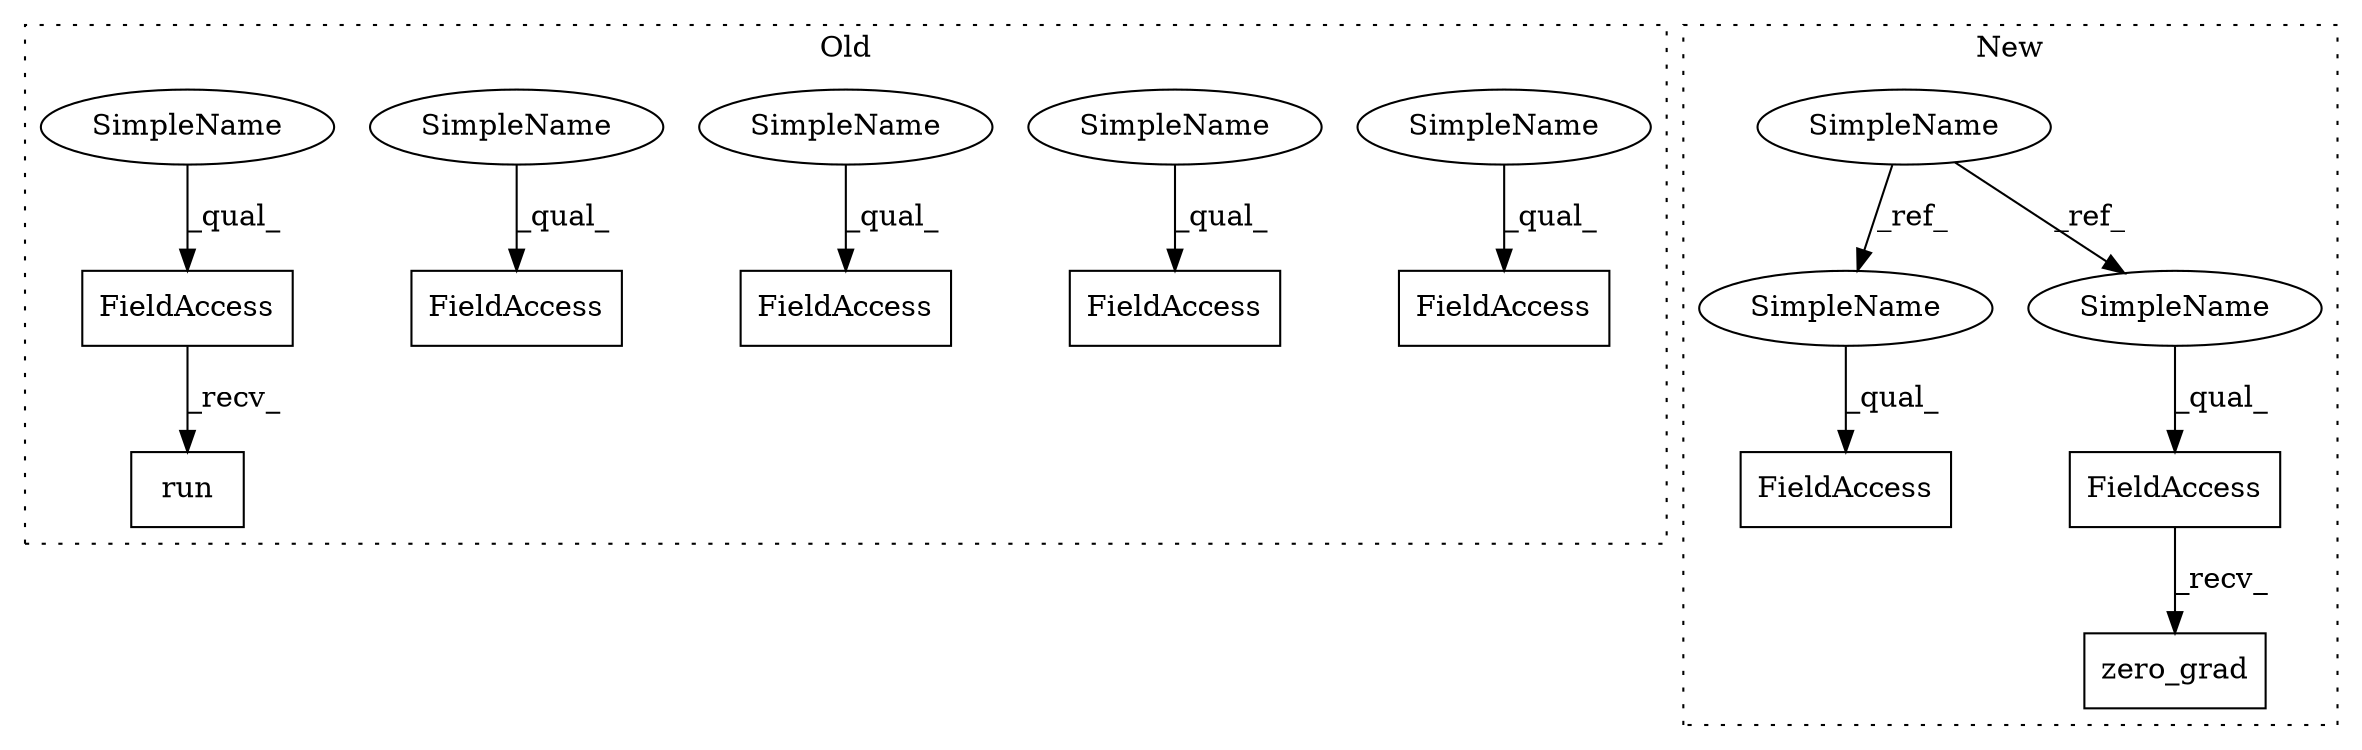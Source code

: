 digraph G {
subgraph cluster0 {
1 [label="run" a="32" s="2438,2528" l="4,1" shape="box"];
4 [label="FieldAccess" a="22" s="2428" l="9" shape="box"];
6 [label="FieldAccess" a="22" s="2483" l="15" shape="box"];
8 [label="FieldAccess" a="22" s="2499" l="9" shape="box"];
9 [label="FieldAccess" a="22" s="2537" l="17" shape="box"];
10 [label="FieldAccess" a="22" s="2452" l="13" shape="box"];
13 [label="SimpleName" a="42" s="2537" l="4" shape="ellipse"];
14 [label="SimpleName" a="42" s="2499" l="4" shape="ellipse"];
15 [label="SimpleName" a="42" s="2483" l="4" shape="ellipse"];
16 [label="SimpleName" a="42" s="2452" l="4" shape="ellipse"];
17 [label="SimpleName" a="42" s="2428" l="4" shape="ellipse"];
label = "Old";
style="dotted";
}
subgraph cluster1 {
2 [label="zero_grad" a="32" s="3664" l="11" shape="box"];
3 [label="FieldAccess" a="22" s="3649" l="14" shape="box"];
5 [label="SimpleName" a="42" s="3049" l="4" shape="ellipse"];
7 [label="FieldAccess" a="22" s="3907" l="14" shape="box"];
11 [label="SimpleName" a="42" s="3907" l="4" shape="ellipse"];
12 [label="SimpleName" a="42" s="3649" l="4" shape="ellipse"];
label = "New";
style="dotted";
}
3 -> 2 [label="_recv_"];
4 -> 1 [label="_recv_"];
5 -> 11 [label="_ref_"];
5 -> 12 [label="_ref_"];
11 -> 7 [label="_qual_"];
12 -> 3 [label="_qual_"];
13 -> 9 [label="_qual_"];
14 -> 8 [label="_qual_"];
15 -> 6 [label="_qual_"];
16 -> 10 [label="_qual_"];
17 -> 4 [label="_qual_"];
}